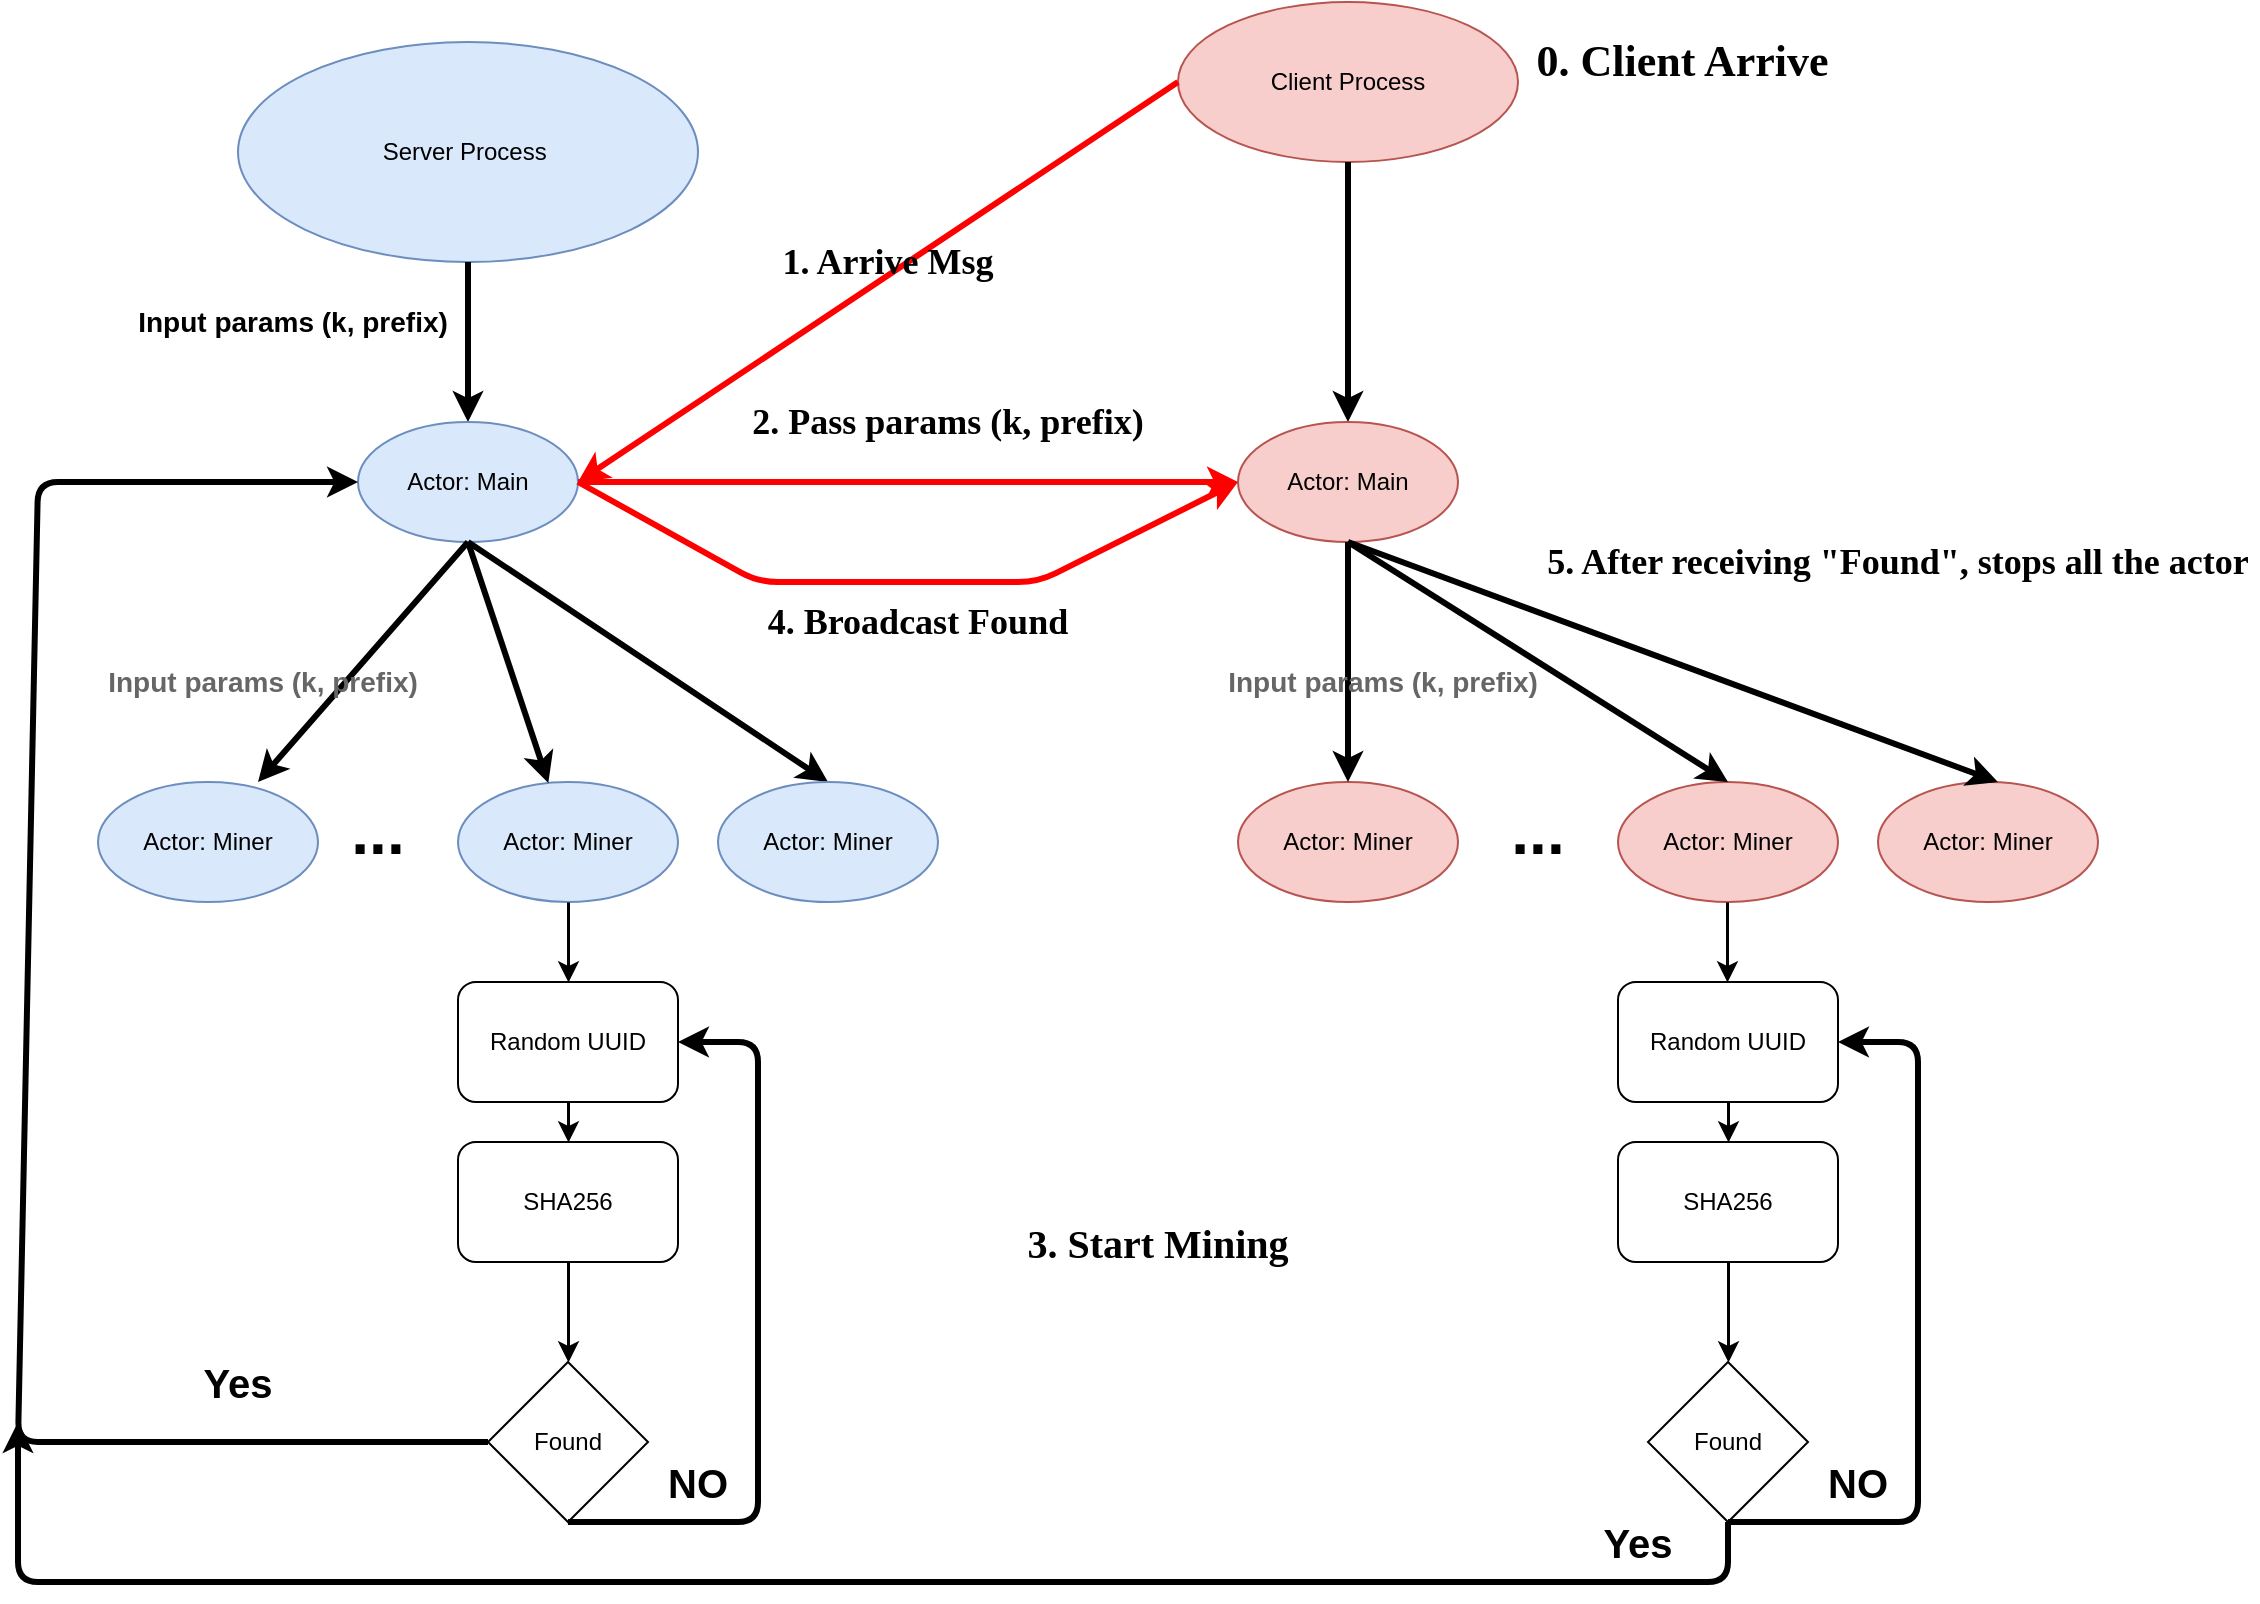 <mxfile version="15.3.1" type="device"><diagram id="PPN5-UnuY32Qmg9le3Gs" name="Page-1"><mxGraphModel dx="1678" dy="934" grid="1" gridSize="10" guides="1" tooltips="1" connect="1" arrows="1" fold="1" page="1" pageScale="1" pageWidth="1200" pageHeight="1600" math="0" shadow="0"><root><mxCell id="0"/><mxCell id="1" parent="0"/><mxCell id="e11fp3KCXfDwLlwmEsCK-1" value="Server Process&amp;nbsp;" style="ellipse;whiteSpace=wrap;html=1;fillColor=#dae8fc;strokeColor=#6c8ebf;" parent="1" vertex="1"><mxGeometry x="170" y="50" width="230" height="110" as="geometry"/></mxCell><mxCell id="e11fp3KCXfDwLlwmEsCK-2" value="" style="endArrow=classic;html=1;exitX=0.5;exitY=1;exitDx=0;exitDy=0;strokeWidth=3;entryX=0.5;entryY=0;entryDx=0;entryDy=0;" parent="1" source="e11fp3KCXfDwLlwmEsCK-1" target="e11fp3KCXfDwLlwmEsCK-3" edge="1"><mxGeometry width="50" height="50" relative="1" as="geometry"><mxPoint x="420" y="390" as="sourcePoint"/><mxPoint x="245" y="260" as="targetPoint"/></mxGeometry></mxCell><mxCell id="e11fp3KCXfDwLlwmEsCK-3" value="Actor: Main" style="ellipse;whiteSpace=wrap;html=1;fillColor=#dae8fc;strokeColor=#6c8ebf;" parent="1" vertex="1"><mxGeometry x="230" y="240" width="110" height="60" as="geometry"/></mxCell><mxCell id="e11fp3KCXfDwLlwmEsCK-5" value="" style="endArrow=classic;html=1;strokeWidth=3;exitX=0.5;exitY=1;exitDx=0;exitDy=0;entryX=0.5;entryY=0;entryDx=0;entryDy=0;" parent="1" source="e11fp3KCXfDwLlwmEsCK-3" target="e11fp3KCXfDwLlwmEsCK-7" edge="1"><mxGeometry width="50" height="50" relative="1" as="geometry"><mxPoint x="420" y="390" as="sourcePoint"/><mxPoint x="390" y="400" as="targetPoint"/></mxGeometry></mxCell><mxCell id="e11fp3KCXfDwLlwmEsCK-6" value="Client Process" style="ellipse;whiteSpace=wrap;html=1;fillColor=#f8cecc;strokeColor=#b85450;" parent="1" vertex="1"><mxGeometry x="640" y="30" width="170" height="80" as="geometry"/></mxCell><mxCell id="e11fp3KCXfDwLlwmEsCK-7" value="Actor: Miner" style="ellipse;whiteSpace=wrap;html=1;fillColor=#dae8fc;strokeColor=#6c8ebf;" parent="1" vertex="1"><mxGeometry x="410" y="420" width="110" height="60" as="geometry"/></mxCell><mxCell id="e11fp3KCXfDwLlwmEsCK-8" value="Actor: Miner" style="ellipse;whiteSpace=wrap;html=1;fillColor=#dae8fc;strokeColor=#6c8ebf;" parent="1" vertex="1"><mxGeometry x="280" y="420" width="110" height="60" as="geometry"/></mxCell><mxCell id="e11fp3KCXfDwLlwmEsCK-9" value="" style="endArrow=classic;html=1;strokeWidth=3;exitX=0.5;exitY=1;exitDx=0;exitDy=0;" parent="1" source="e11fp3KCXfDwLlwmEsCK-3" target="e11fp3KCXfDwLlwmEsCK-8" edge="1"><mxGeometry width="50" height="50" relative="1" as="geometry"><mxPoint x="295" y="310" as="sourcePoint"/><mxPoint x="415" y="430" as="targetPoint"/></mxGeometry></mxCell><mxCell id="e11fp3KCXfDwLlwmEsCK-10" value="" style="endArrow=classic;html=1;strokeWidth=3;exitX=0.5;exitY=1;exitDx=0;exitDy=0;" parent="1" source="e11fp3KCXfDwLlwmEsCK-3" edge="1"><mxGeometry width="50" height="50" relative="1" as="geometry"><mxPoint x="295" y="310" as="sourcePoint"/><mxPoint x="180" y="420" as="targetPoint"/></mxGeometry></mxCell><mxCell id="e11fp3KCXfDwLlwmEsCK-11" value="Actor: Miner" style="ellipse;whiteSpace=wrap;html=1;fillColor=#dae8fc;strokeColor=#6c8ebf;" parent="1" vertex="1"><mxGeometry x="100" y="420" width="110" height="60" as="geometry"/></mxCell><mxCell id="e11fp3KCXfDwLlwmEsCK-13" value="&lt;font style=&quot;font-size: 32px&quot;&gt;&lt;b&gt;...&lt;/b&gt;&lt;/font&gt;" style="text;html=1;strokeColor=none;fillColor=none;align=center;verticalAlign=middle;whiteSpace=wrap;rounded=0;" parent="1" vertex="1"><mxGeometry x="200" y="420" width="80" height="50" as="geometry"/></mxCell><mxCell id="e11fp3KCXfDwLlwmEsCK-14" value="&lt;font size=&quot;1&quot; face=&quot;Times New Roman&quot;&gt;&lt;b style=&quot;font-size: 22px&quot;&gt;0. Client Arrive&amp;nbsp;&lt;/b&gt;&lt;/font&gt;" style="text;html=1;strokeColor=none;fillColor=none;align=center;verticalAlign=middle;whiteSpace=wrap;rounded=0;" parent="1" vertex="1"><mxGeometry x="810" y="30" width="170" height="60" as="geometry"/></mxCell><mxCell id="e11fp3KCXfDwLlwmEsCK-19" value="" style="endArrow=classic;html=1;strokeWidth=3;entryX=1;entryY=0.5;entryDx=0;entryDy=0;fillColor=#f8cecc;strokeColor=#FF0000;exitX=0;exitY=0.5;exitDx=0;exitDy=0;" parent="1" source="e11fp3KCXfDwLlwmEsCK-6" target="e11fp3KCXfDwLlwmEsCK-3" edge="1"><mxGeometry width="50" height="50" relative="1" as="geometry"><mxPoint x="660" y="270" as="sourcePoint"/><mxPoint x="470" y="320" as="targetPoint"/><Array as="points"/></mxGeometry></mxCell><mxCell id="e11fp3KCXfDwLlwmEsCK-20" value="" style="endArrow=classic;html=1;strokeWidth=3;entryX=0;entryY=0.5;entryDx=0;entryDy=0;fillColor=#fff2cc;strokeColor=#FF0000;" parent="1" target="e11fp3KCXfDwLlwmEsCK-23" edge="1"><mxGeometry width="50" height="50" relative="1" as="geometry"><mxPoint x="340" y="270" as="sourcePoint"/><mxPoint x="400" y="340" as="targetPoint"/><Array as="points"/></mxGeometry></mxCell><mxCell id="e11fp3KCXfDwLlwmEsCK-21" value="&lt;b&gt;&lt;font face=&quot;Times New Roman&quot; style=&quot;font-size: 18px&quot;&gt;2. Pass params (k, prefix)&lt;/font&gt;&lt;/b&gt;" style="text;html=1;strokeColor=none;fillColor=none;align=center;verticalAlign=middle;whiteSpace=wrap;rounded=0;" parent="1" vertex="1"><mxGeometry x="390" y="210" width="270" height="60" as="geometry"/></mxCell><mxCell id="e11fp3KCXfDwLlwmEsCK-22" value="" style="endArrow=classic;html=1;exitX=0.5;exitY=1;exitDx=0;exitDy=0;strokeWidth=3;entryX=0.5;entryY=0;entryDx=0;entryDy=0;" parent="1" source="e11fp3KCXfDwLlwmEsCK-6" edge="1" target="e11fp3KCXfDwLlwmEsCK-23"><mxGeometry width="50" height="50" relative="1" as="geometry"><mxPoint x="295" y="170" as="sourcePoint"/><mxPoint x="725" y="370" as="targetPoint"/></mxGeometry></mxCell><mxCell id="e11fp3KCXfDwLlwmEsCK-23" value="Actor: Main" style="ellipse;whiteSpace=wrap;html=1;fillColor=#f8cecc;strokeColor=#b85450;" parent="1" vertex="1"><mxGeometry x="670" y="240" width="110" height="60" as="geometry"/></mxCell><mxCell id="e11fp3KCXfDwLlwmEsCK-16" value="&lt;b&gt;&lt;font style=&quot;font-size: 18px&quot; face=&quot;Times New Roman&quot;&gt;1. Arrive Msg&lt;/font&gt;&lt;/b&gt;" style="text;html=1;strokeColor=none;fillColor=none;align=center;verticalAlign=middle;whiteSpace=wrap;rounded=0;" parent="1" vertex="1"><mxGeometry x="410" y="130" width="170" height="60" as="geometry"/></mxCell><mxCell id="pLE8IBiDSeN7lO76FvmB-1" value="Actor: Miner" style="ellipse;whiteSpace=wrap;html=1;fillColor=#f8cecc;strokeColor=#b85450;" vertex="1" parent="1"><mxGeometry x="990" y="420" width="110" height="60" as="geometry"/></mxCell><mxCell id="pLE8IBiDSeN7lO76FvmB-2" value="Actor: Miner" style="ellipse;whiteSpace=wrap;html=1;fillColor=#f8cecc;strokeColor=#b85450;" vertex="1" parent="1"><mxGeometry x="860" y="420" width="110" height="60" as="geometry"/></mxCell><mxCell id="pLE8IBiDSeN7lO76FvmB-3" value="Actor: Miner" style="ellipse;whiteSpace=wrap;html=1;fillColor=#f8cecc;strokeColor=#b85450;" vertex="1" parent="1"><mxGeometry x="670" y="420" width="110" height="60" as="geometry"/></mxCell><mxCell id="pLE8IBiDSeN7lO76FvmB-4" value="&lt;font style=&quot;font-size: 32px&quot;&gt;&lt;b&gt;...&lt;/b&gt;&lt;/font&gt;" style="text;html=1;strokeColor=none;fillColor=none;align=center;verticalAlign=middle;whiteSpace=wrap;rounded=0;" vertex="1" parent="1"><mxGeometry x="780" y="420" width="80" height="50" as="geometry"/></mxCell><mxCell id="pLE8IBiDSeN7lO76FvmB-5" value="" style="endArrow=classic;html=1;strokeWidth=3;exitX=0.5;exitY=1;exitDx=0;exitDy=0;entryX=0.5;entryY=0;entryDx=0;entryDy=0;" edge="1" parent="1" source="e11fp3KCXfDwLlwmEsCK-23" target="pLE8IBiDSeN7lO76FvmB-3"><mxGeometry width="50" height="50" relative="1" as="geometry"><mxPoint x="860" y="270" as="sourcePoint"/><mxPoint x="735" y="380" as="targetPoint"/></mxGeometry></mxCell><mxCell id="pLE8IBiDSeN7lO76FvmB-6" value="" style="endArrow=classic;html=1;strokeWidth=3;exitX=0.5;exitY=1;exitDx=0;exitDy=0;entryX=0.5;entryY=0;entryDx=0;entryDy=0;" edge="1" parent="1" source="e11fp3KCXfDwLlwmEsCK-23" target="pLE8IBiDSeN7lO76FvmB-2"><mxGeometry width="50" height="50" relative="1" as="geometry"><mxPoint x="735" y="310" as="sourcePoint"/><mxPoint x="735" y="410" as="targetPoint"/></mxGeometry></mxCell><mxCell id="pLE8IBiDSeN7lO76FvmB-7" value="" style="endArrow=classic;html=1;strokeWidth=3;entryX=0.545;entryY=0;entryDx=0;entryDy=0;entryPerimeter=0;exitX=0.5;exitY=1;exitDx=0;exitDy=0;" edge="1" parent="1" source="e11fp3KCXfDwLlwmEsCK-23" target="pLE8IBiDSeN7lO76FvmB-1"><mxGeometry width="50" height="50" relative="1" as="geometry"><mxPoint x="730" y="300" as="sourcePoint"/><mxPoint x="745" y="420" as="targetPoint"/></mxGeometry></mxCell><mxCell id="pLE8IBiDSeN7lO76FvmB-8" value="Random UUID" style="rounded=1;whiteSpace=wrap;html=1;" vertex="1" parent="1"><mxGeometry x="280" y="520" width="110" height="60" as="geometry"/></mxCell><mxCell id="pLE8IBiDSeN7lO76FvmB-9" value="SHA256" style="rounded=1;whiteSpace=wrap;html=1;" vertex="1" parent="1"><mxGeometry x="280" y="600" width="110" height="60" as="geometry"/></mxCell><mxCell id="pLE8IBiDSeN7lO76FvmB-11" value="" style="endArrow=classic;html=1;strokeWidth=1.5;exitX=0.5;exitY=1;exitDx=0;exitDy=0;entryX=0.5;entryY=0;entryDx=0;entryDy=0;" edge="1" parent="1" source="e11fp3KCXfDwLlwmEsCK-8" target="pLE8IBiDSeN7lO76FvmB-8"><mxGeometry width="50" height="50" relative="1" as="geometry"><mxPoint x="590" y="470" as="sourcePoint"/><mxPoint x="630.161" y="590.484" as="targetPoint"/></mxGeometry></mxCell><mxCell id="pLE8IBiDSeN7lO76FvmB-12" value="" style="endArrow=classic;html=1;strokeWidth=1.5;exitX=0.5;exitY=1;exitDx=0;exitDy=0;" edge="1" parent="1" source="pLE8IBiDSeN7lO76FvmB-8"><mxGeometry width="50" height="50" relative="1" as="geometry"><mxPoint x="335" y="590" as="sourcePoint"/><mxPoint x="335" y="600" as="targetPoint"/></mxGeometry></mxCell><mxCell id="pLE8IBiDSeN7lO76FvmB-13" value="" style="endArrow=classic;html=1;strokeWidth=1.5;exitX=0.5;exitY=1;exitDx=0;exitDy=0;" edge="1" parent="1" source="pLE8IBiDSeN7lO76FvmB-9" target="pLE8IBiDSeN7lO76FvmB-14"><mxGeometry width="50" height="50" relative="1" as="geometry"><mxPoint x="345" y="590" as="sourcePoint"/><mxPoint x="345" y="610" as="targetPoint"/></mxGeometry></mxCell><mxCell id="pLE8IBiDSeN7lO76FvmB-14" value="Found" style="rhombus;whiteSpace=wrap;html=1;" vertex="1" parent="1"><mxGeometry x="295" y="710" width="80" height="80" as="geometry"/></mxCell><mxCell id="pLE8IBiDSeN7lO76FvmB-15" value="" style="endArrow=classic;html=1;strokeWidth=3;exitX=0;exitY=0.5;exitDx=0;exitDy=0;entryX=0;entryY=0.5;entryDx=0;entryDy=0;" edge="1" parent="1" source="pLE8IBiDSeN7lO76FvmB-14" target="e11fp3KCXfDwLlwmEsCK-3"><mxGeometry width="50" height="50" relative="1" as="geometry"><mxPoint x="295" y="310" as="sourcePoint"/><mxPoint x="60" y="750" as="targetPoint"/><Array as="points"><mxPoint x="60" y="750"/><mxPoint x="70" y="270"/></Array></mxGeometry></mxCell><mxCell id="pLE8IBiDSeN7lO76FvmB-16" value="&lt;span style=&quot;font-size: 20px&quot;&gt;&lt;b&gt;Yes&lt;/b&gt;&lt;/span&gt;" style="text;html=1;strokeColor=none;fillColor=none;align=center;verticalAlign=middle;whiteSpace=wrap;rounded=0;" vertex="1" parent="1"><mxGeometry x="90" y="690" width="160" height="60" as="geometry"/></mxCell><mxCell id="pLE8IBiDSeN7lO76FvmB-17" value="&lt;b&gt;&lt;font face=&quot;Times New Roman&quot; style=&quot;font-size: 20px&quot;&gt;3. Start Mining&lt;/font&gt;&lt;/b&gt;" style="text;html=1;strokeColor=none;fillColor=none;align=center;verticalAlign=middle;whiteSpace=wrap;rounded=0;" vertex="1" parent="1"><mxGeometry x="495" y="620" width="270" height="60" as="geometry"/></mxCell><mxCell id="pLE8IBiDSeN7lO76FvmB-18" value="" style="endArrow=classic;html=1;strokeWidth=3;exitX=0.5;exitY=1;exitDx=0;exitDy=0;entryX=1;entryY=0.5;entryDx=0;entryDy=0;" edge="1" parent="1" source="pLE8IBiDSeN7lO76FvmB-14" target="pLE8IBiDSeN7lO76FvmB-8"><mxGeometry width="50" height="50" relative="1" as="geometry"><mxPoint x="305" y="760" as="sourcePoint"/><mxPoint x="430" y="520" as="targetPoint"/><Array as="points"><mxPoint x="430" y="790"/><mxPoint x="430" y="700"/><mxPoint x="430" y="550"/></Array></mxGeometry></mxCell><mxCell id="pLE8IBiDSeN7lO76FvmB-19" value="&lt;span style=&quot;font-size: 20px&quot;&gt;&lt;b&gt;NO&lt;/b&gt;&lt;/span&gt;" style="text;html=1;strokeColor=none;fillColor=none;align=center;verticalAlign=middle;whiteSpace=wrap;rounded=0;" vertex="1" parent="1"><mxGeometry x="375" y="750" width="50" height="40" as="geometry"/></mxCell><mxCell id="pLE8IBiDSeN7lO76FvmB-22" value="Random UUID" style="rounded=1;whiteSpace=wrap;html=1;" vertex="1" parent="1"><mxGeometry x="860" y="520" width="110" height="60" as="geometry"/></mxCell><mxCell id="pLE8IBiDSeN7lO76FvmB-23" value="SHA256" style="rounded=1;whiteSpace=wrap;html=1;" vertex="1" parent="1"><mxGeometry x="860" y="600" width="110" height="60" as="geometry"/></mxCell><mxCell id="pLE8IBiDSeN7lO76FvmB-24" value="" style="endArrow=classic;html=1;strokeWidth=1.5;exitX=0.5;exitY=1;exitDx=0;exitDy=0;" edge="1" parent="1" source="pLE8IBiDSeN7lO76FvmB-22"><mxGeometry width="50" height="50" relative="1" as="geometry"><mxPoint x="915" y="590" as="sourcePoint"/><mxPoint x="915" y="600" as="targetPoint"/></mxGeometry></mxCell><mxCell id="pLE8IBiDSeN7lO76FvmB-25" value="" style="endArrow=classic;html=1;strokeWidth=1.5;exitX=0.5;exitY=1;exitDx=0;exitDy=0;" edge="1" parent="1" source="pLE8IBiDSeN7lO76FvmB-23" target="pLE8IBiDSeN7lO76FvmB-26"><mxGeometry width="50" height="50" relative="1" as="geometry"><mxPoint x="925" y="590" as="sourcePoint"/><mxPoint x="925" y="610" as="targetPoint"/></mxGeometry></mxCell><mxCell id="pLE8IBiDSeN7lO76FvmB-26" value="Found" style="rhombus;whiteSpace=wrap;html=1;" vertex="1" parent="1"><mxGeometry x="875" y="710" width="80" height="80" as="geometry"/></mxCell><mxCell id="pLE8IBiDSeN7lO76FvmB-27" value="" style="endArrow=classic;html=1;strokeWidth=3;exitX=0.5;exitY=1;exitDx=0;exitDy=0;entryX=1;entryY=0.5;entryDx=0;entryDy=0;" edge="1" parent="1" source="pLE8IBiDSeN7lO76FvmB-26" target="pLE8IBiDSeN7lO76FvmB-22"><mxGeometry width="50" height="50" relative="1" as="geometry"><mxPoint x="885" y="760" as="sourcePoint"/><mxPoint x="1010" y="520" as="targetPoint"/><Array as="points"><mxPoint x="1010" y="790"/><mxPoint x="1010" y="700"/><mxPoint x="1010" y="550"/></Array></mxGeometry></mxCell><mxCell id="pLE8IBiDSeN7lO76FvmB-29" value="" style="endArrow=classic;html=1;strokeWidth=1.5;exitX=0.5;exitY=1;exitDx=0;exitDy=0;entryX=0.5;entryY=0;entryDx=0;entryDy=0;" edge="1" parent="1"><mxGeometry width="50" height="50" relative="1" as="geometry"><mxPoint x="914.5" y="480" as="sourcePoint"/><mxPoint x="914.5" y="520" as="targetPoint"/></mxGeometry></mxCell><mxCell id="pLE8IBiDSeN7lO76FvmB-31" value="" style="endArrow=classic;html=1;strokeWidth=3;" edge="1" parent="1"><mxGeometry width="50" height="50" relative="1" as="geometry"><mxPoint x="915" y="790" as="sourcePoint"/><mxPoint x="60" y="740" as="targetPoint"/><Array as="points"><mxPoint x="915" y="820"/><mxPoint x="60" y="820"/></Array></mxGeometry></mxCell><mxCell id="pLE8IBiDSeN7lO76FvmB-32" value="&lt;span style=&quot;font-size: 20px&quot;&gt;&lt;b&gt;NO&lt;/b&gt;&lt;/span&gt;" style="text;html=1;strokeColor=none;fillColor=none;align=center;verticalAlign=middle;whiteSpace=wrap;rounded=0;" vertex="1" parent="1"><mxGeometry x="955" y="750" width="50" height="40" as="geometry"/></mxCell><mxCell id="pLE8IBiDSeN7lO76FvmB-36" value="&lt;span style=&quot;font-size: 20px&quot;&gt;&lt;b&gt;Yes&lt;/b&gt;&lt;/span&gt;" style="text;html=1;strokeColor=none;fillColor=none;align=center;verticalAlign=middle;whiteSpace=wrap;rounded=0;" vertex="1" parent="1"><mxGeometry x="790" y="770" width="160" height="60" as="geometry"/></mxCell><mxCell id="pLE8IBiDSeN7lO76FvmB-40" value="" style="endArrow=classic;html=1;strokeWidth=3;fillColor=#fff2cc;strokeColor=#FF0000;exitX=1;exitY=0.5;exitDx=0;exitDy=0;entryX=0;entryY=0.5;entryDx=0;entryDy=0;" edge="1" parent="1" source="e11fp3KCXfDwLlwmEsCK-3" target="e11fp3KCXfDwLlwmEsCK-23"><mxGeometry width="50" height="50" relative="1" as="geometry"><mxPoint x="290" y="300" as="sourcePoint"/><mxPoint x="680" y="320" as="targetPoint"/><Array as="points"><mxPoint x="430" y="320"/><mxPoint x="570" y="320"/></Array></mxGeometry></mxCell><mxCell id="pLE8IBiDSeN7lO76FvmB-41" value="&lt;b&gt;&lt;font style=&quot;font-size: 18px&quot; face=&quot;Times New Roman&quot;&gt;4. Broadcast Found&lt;/font&gt;&lt;/b&gt;" style="text;html=1;strokeColor=none;fillColor=none;align=center;verticalAlign=middle;whiteSpace=wrap;rounded=0;" vertex="1" parent="1"><mxGeometry x="375" y="310" width="270" height="60" as="geometry"/></mxCell><mxCell id="pLE8IBiDSeN7lO76FvmB-42" value="&lt;b&gt;&lt;font style=&quot;font-size: 14px&quot;&gt;Input params (k, prefix)&lt;/font&gt;&lt;/b&gt;" style="text;html=1;strokeColor=none;fillColor=none;align=center;verticalAlign=middle;whiteSpace=wrap;rounded=0;" vertex="1" parent="1"><mxGeometry x="115" y="160" width="165" height="60" as="geometry"/></mxCell><mxCell id="pLE8IBiDSeN7lO76FvmB-45" value="&lt;b&gt;&lt;font style=&quot;font-size: 14px&quot; color=&quot;#666666&quot;&gt;Input params (k, prefix)&lt;/font&gt;&lt;/b&gt;" style="text;html=1;strokeColor=none;fillColor=none;align=center;verticalAlign=middle;whiteSpace=wrap;rounded=0;" vertex="1" parent="1"><mxGeometry x="100" y="340" width="165" height="60" as="geometry"/></mxCell><mxCell id="pLE8IBiDSeN7lO76FvmB-46" value="&lt;b&gt;&lt;font style=&quot;font-size: 14px&quot; color=&quot;#666666&quot;&gt;Input params (k, prefix)&lt;/font&gt;&lt;/b&gt;" style="text;html=1;strokeColor=none;fillColor=none;align=center;verticalAlign=middle;whiteSpace=wrap;rounded=0;" vertex="1" parent="1"><mxGeometry x="660" y="340" width="165" height="60" as="geometry"/></mxCell><mxCell id="pLE8IBiDSeN7lO76FvmB-47" value="&lt;b&gt;&lt;font style=&quot;font-size: 18px&quot; face=&quot;Times New Roman&quot;&gt;5. After receiving &quot;Found&quot;, stops all the actor&lt;/font&gt;&lt;/b&gt;" style="text;html=1;strokeColor=none;fillColor=none;align=center;verticalAlign=middle;whiteSpace=wrap;rounded=0;" vertex="1" parent="1"><mxGeometry x="820" y="280" width="360" height="60" as="geometry"/></mxCell></root></mxGraphModel></diagram></mxfile>